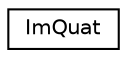 digraph "Graphical Class Hierarchy"
{
 // LATEX_PDF_SIZE
  edge [fontname="Helvetica",fontsize="10",labelfontname="Helvetica",labelfontsize="10"];
  node [fontname="Helvetica",fontsize="10",shape=record];
  rankdir="LR";
  Node0 [label="ImQuat",height=0.2,width=0.4,color="black", fillcolor="white", style="filled",URL="$struct_im_quat.html",tooltip=" "];
}
